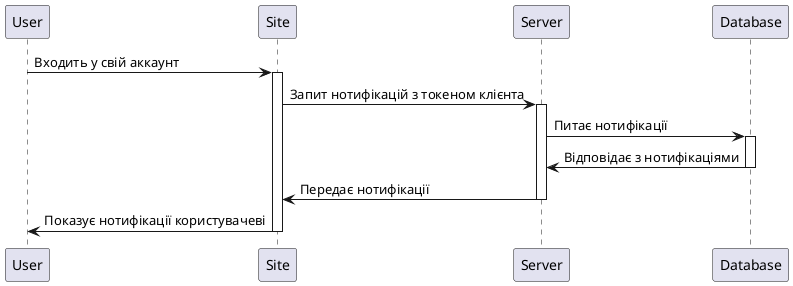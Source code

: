 @startuml
participant User as U
participant "Site" as S
participant Server as SV
participant Database as DB

U -> S: Входить у свій аккаунт
activate S
S -> SV: Запит нотифікацій з токеном клієнта
activate SV
SV -> DB: Питає нотифікації
activate DB
DB -> SV: Відповідає з нотифікаціями
deactivate DB
SV -> S: Передає нотифікації
deactivate SV
S -> U: Показує нотифікації користувачеві
deactivate S
@enduml